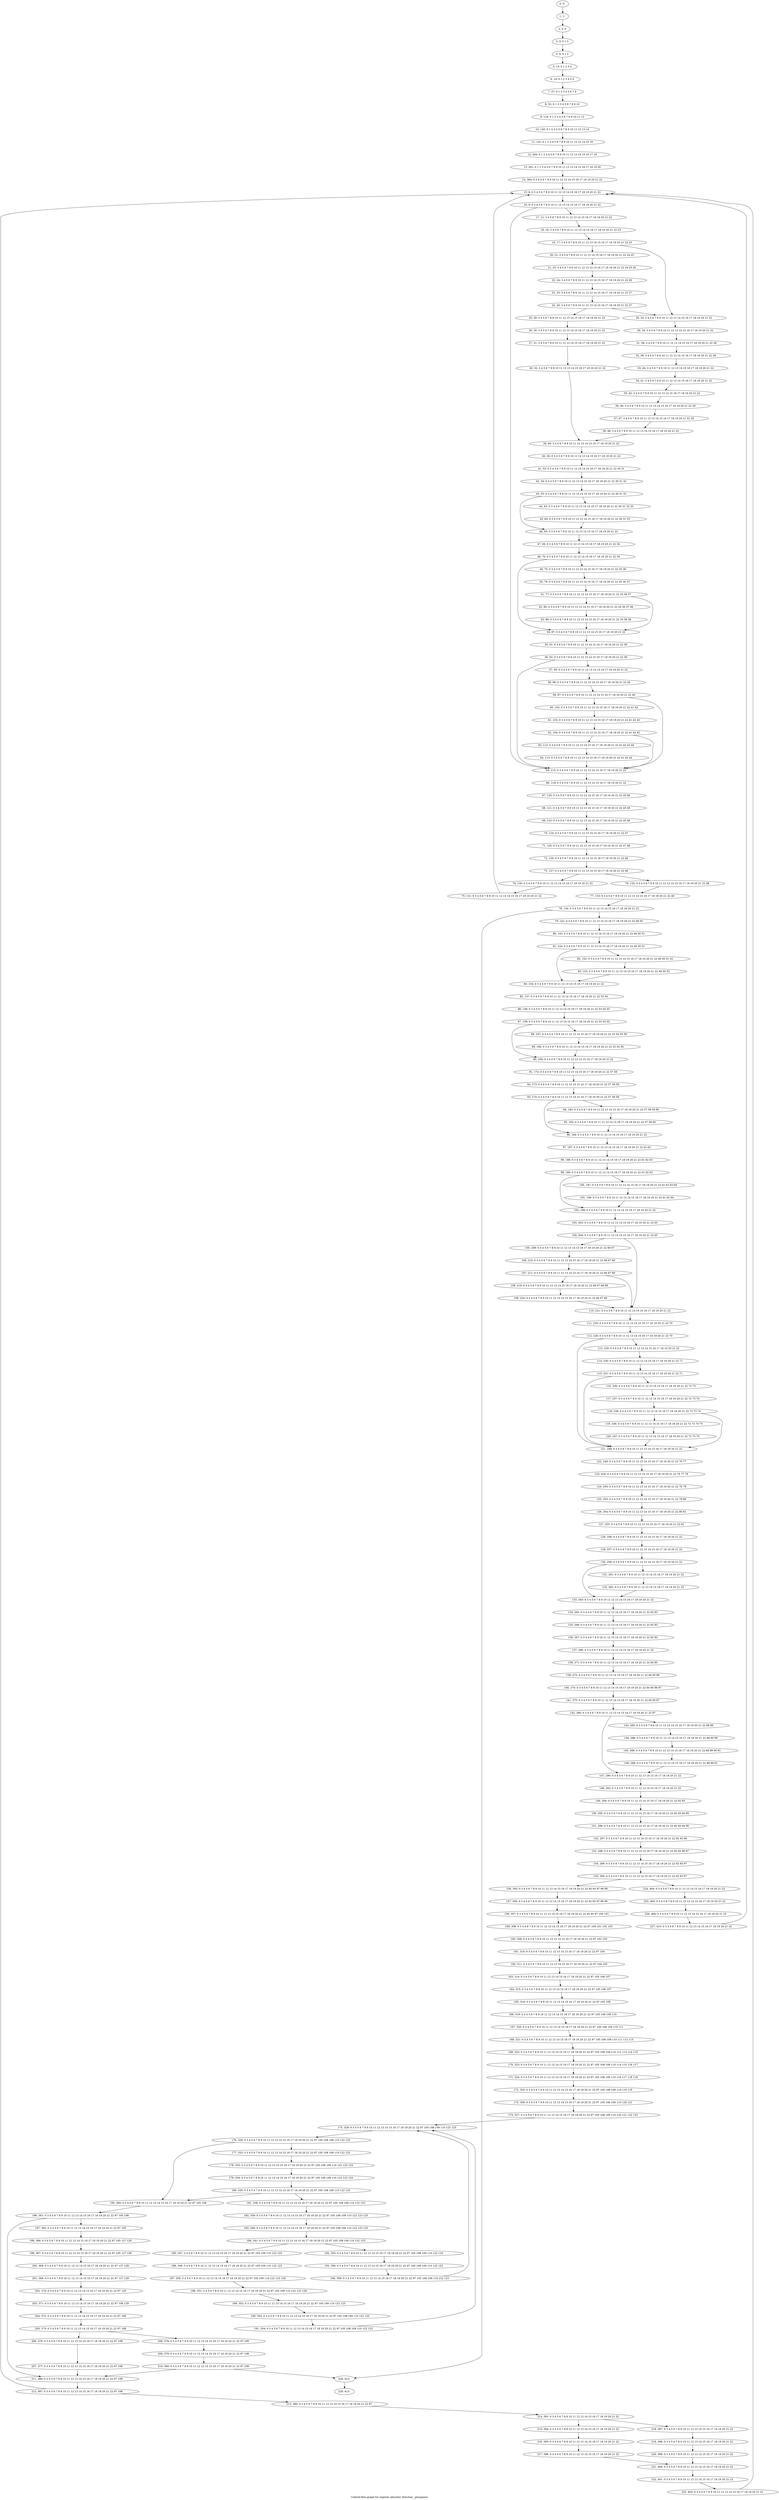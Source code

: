 digraph G {
graph [label="Control-flow-graph for register allocator (function _playgame)"]
0[label="0, 0: "];
1[label="1, 1: "];
2[label="2, 2: 0 "];
3[label="3, 3: 0 1 2 "];
4[label="4, 4: 0 1 2 "];
5[label="5, 13: 0 1 2 3 4 "];
6[label="6, 14: 0 1 2 3 4 5 6 "];
7[label="7, 37: 0 1 2 3 4 5 6 7 8 "];
8[label="8, 52: 0 1 2 3 4 5 6 7 8 9 10 "];
9[label="9, 118: 0 1 2 3 4 5 6 7 8 9 10 11 12 "];
10[label="10, 140: 0 1 2 3 4 5 6 7 8 9 10 11 12 13 14 "];
11[label="11, 141: 0 1 2 3 4 5 6 7 8 9 10 11 12 13 14 15 16 "];
12[label="12, 264: 0 1 2 3 4 5 6 7 8 9 10 11 12 13 14 15 16 17 18 "];
13[label="13, 291: 0 1 2 3 4 5 6 7 8 9 10 11 12 13 14 15 16 17 18 19 20 "];
14[label="14, 364: 0 3 4 5 6 7 8 9 10 11 12 13 14 15 16 17 18 19 20 21 22 "];
15[label="15, 8: 0 3 4 5 6 7 8 9 10 11 12 13 14 15 16 17 18 19 20 21 22 "];
16[label="16, 9: 0 3 4 5 6 7 8 9 10 11 12 13 14 15 16 17 18 19 20 21 22 "];
17[label="17, 12: 3 4 5 6 7 8 9 10 11 12 13 14 15 16 17 18 19 20 21 22 "];
18[label="18, 16: 3 4 5 6 7 8 9 10 11 12 13 14 15 16 17 18 19 20 21 22 23 "];
19[label="19, 17: 3 4 5 6 7 8 9 10 11 12 13 14 15 16 17 18 19 20 21 22 23 "];
20[label="20, 21: 3 4 5 6 7 8 9 10 11 12 13 14 15 16 17 18 19 20 21 22 24 25 "];
21[label="21, 23: 3 4 5 6 7 8 9 10 11 12 13 14 15 16 17 18 19 20 21 22 24 25 26 "];
22[label="22, 24: 3 4 5 6 7 8 9 10 11 12 13 14 15 16 17 18 19 20 21 22 26 "];
23[label="23, 25: 3 4 5 6 7 8 9 10 11 12 13 14 15 16 17 18 19 20 21 22 27 "];
24[label="24, 26: 3 4 5 6 7 8 9 10 11 12 13 14 15 16 17 18 19 20 21 22 27 "];
25[label="25, 29: 3 4 5 6 7 8 9 10 11 12 13 14 15 16 17 18 19 20 21 22 "];
26[label="26, 30: 3 4 5 6 7 8 9 10 11 12 13 14 15 16 17 18 19 20 21 22 "];
27[label="27, 31: 3 4 5 6 7 8 9 10 11 12 13 14 15 16 17 18 19 20 21 22 "];
28[label="28, 32: 3 4 5 6 7 8 9 10 11 12 13 14 15 16 17 18 19 20 21 22 "];
29[label="29, 33: 3 4 5 6 7 8 9 10 11 12 13 14 15 16 17 18 19 20 21 22 "];
30[label="30, 34: 3 4 5 6 7 8 9 10 11 12 13 14 15 16 17 18 19 20 21 22 "];
31[label="31, 38: 3 4 5 6 7 8 9 10 11 12 13 14 15 16 17 18 19 20 21 22 28 "];
32[label="32, 39: 3 4 5 6 7 8 9 10 11 12 13 14 15 16 17 18 19 20 21 22 28 "];
33[label="33, 40: 3 4 5 6 7 8 9 10 11 12 13 14 15 16 17 18 19 20 21 22 "];
34[label="34, 41: 3 4 5 6 7 8 9 10 11 12 13 14 15 16 17 18 19 20 21 22 "];
35[label="35, 42: 3 4 5 6 7 8 9 10 11 12 13 14 15 16 17 18 19 20 21 22 "];
36[label="36, 46: 3 4 5 6 7 8 9 10 11 12 13 14 15 16 17 18 19 20 21 22 29 "];
37[label="37, 47: 3 4 5 6 7 8 9 10 11 12 13 14 15 16 17 18 19 20 21 22 29 "];
38[label="38, 48: 3 4 5 6 7 8 9 10 11 12 13 14 15 16 17 18 19 20 21 22 "];
39[label="39, 49: 3 4 5 6 7 8 9 10 11 12 13 14 15 16 17 18 19 20 21 22 "];
40[label="40, 50: 0 3 4 5 6 7 8 9 10 11 12 13 14 15 16 17 18 19 20 21 22 "];
41[label="41, 53: 0 3 4 5 6 7 8 9 10 11 12 13 14 15 16 17 18 19 20 21 22 30 31 "];
42[label="42, 54: 0 3 4 5 6 7 8 9 10 11 12 13 14 15 16 17 18 19 20 21 22 30 31 32 "];
43[label="43, 55: 0 3 4 5 6 7 8 9 10 11 12 13 14 15 16 17 18 19 20 21 22 30 31 32 "];
44[label="44, 63: 0 3 4 5 6 7 8 9 10 11 12 13 14 15 16 17 18 19 20 21 22 30 31 32 33 "];
45[label="45, 64: 0 3 4 5 6 7 8 9 10 11 12 13 14 15 16 17 18 19 20 21 22 30 31 33 "];
46[label="46, 65: 0 3 4 5 6 7 8 9 10 11 12 13 14 15 16 17 18 19 20 21 22 "];
47[label="47, 69: 0 3 4 5 6 7 8 9 10 11 12 13 14 15 16 17 18 19 20 21 22 34 "];
48[label="48, 70: 0 3 4 5 6 7 8 9 10 11 12 13 14 15 16 17 18 19 20 21 22 34 "];
49[label="49, 75: 0 3 4 5 6 7 8 9 10 11 12 13 14 15 16 17 18 19 20 21 22 35 36 "];
50[label="50, 76: 0 3 4 5 6 7 8 9 10 11 12 13 14 15 16 17 18 19 20 21 22 35 36 37 "];
51[label="51, 77: 0 3 4 5 6 7 8 9 10 11 12 13 14 15 16 17 18 19 20 21 22 35 36 37 "];
52[label="52, 85: 0 3 4 5 6 7 8 9 10 11 12 13 14 15 16 17 18 19 20 21 22 35 36 37 38 "];
53[label="53, 86: 0 3 4 5 6 7 8 9 10 11 12 13 14 15 16 17 18 19 20 21 22 35 36 38 "];
54[label="54, 87: 0 3 4 5 6 7 8 9 10 11 12 13 14 15 16 17 18 19 20 21 22 "];
55[label="55, 91: 0 3 4 5 6 7 8 9 10 11 12 13 14 15 16 17 18 19 20 21 22 39 "];
56[label="56, 92: 0 3 4 5 6 7 8 9 10 11 12 13 14 15 16 17 18 19 20 21 22 39 "];
57[label="57, 95: 0 3 4 5 6 7 8 9 10 11 12 13 14 15 16 17 18 19 20 21 22 "];
58[label="58, 96: 0 3 4 5 6 7 8 9 10 11 12 13 14 15 16 17 18 19 20 21 22 40 "];
59[label="59, 97: 0 3 4 5 6 7 8 9 10 11 12 13 14 15 16 17 18 19 20 21 22 40 "];
60[label="60, 102: 0 3 4 5 6 7 8 9 10 11 12 13 14 15 16 17 18 19 20 21 22 41 42 "];
61[label="61, 103: 0 3 4 5 6 7 8 9 10 11 12 13 14 15 16 17 18 19 20 21 22 41 42 43 "];
62[label="62, 104: 0 3 4 5 6 7 8 9 10 11 12 13 14 15 16 17 18 19 20 21 22 41 42 43 "];
63[label="63, 112: 0 3 4 5 6 7 8 9 10 11 12 13 14 15 16 17 18 19 20 21 22 41 42 43 44 "];
64[label="64, 113: 0 3 4 5 6 7 8 9 10 11 12 13 14 15 16 17 18 19 20 21 22 41 42 44 "];
65[label="65, 115: 0 3 4 5 6 7 8 9 10 11 12 13 14 15 16 17 18 19 20 21 22 "];
66[label="66, 119: 0 3 4 5 6 7 8 9 10 11 12 13 14 15 16 17 18 19 20 21 22 "];
67[label="67, 120: 0 3 4 5 6 7 8 9 10 11 12 13 14 15 16 17 18 19 20 21 22 45 46 "];
68[label="68, 121: 0 3 4 5 6 7 8 9 10 11 12 13 14 15 16 17 18 19 20 21 22 45 46 "];
69[label="69, 123: 0 3 4 5 6 7 8 9 10 11 12 13 14 15 16 17 18 19 20 21 22 45 46 "];
70[label="70, 124: 0 3 4 5 6 7 8 9 10 11 12 13 14 15 16 17 18 19 20 21 22 47 "];
71[label="71, 125: 0 3 4 5 6 7 8 9 10 11 12 13 14 15 16 17 18 19 20 21 22 47 48 "];
72[label="72, 126: 0 3 4 5 6 7 8 9 10 11 12 13 14 15 16 17 18 19 20 21 22 48 "];
73[label="73, 127: 0 3 4 5 6 7 8 9 10 11 12 13 14 15 16 17 18 19 20 21 22 48 "];
74[label="74, 130: 0 3 4 5 6 7 8 9 10 11 12 13 14 15 16 17 18 19 20 21 22 "];
75[label="75, 131: 0 3 4 5 6 7 8 9 10 11 12 13 14 15 16 17 18 19 20 21 22 "];
76[label="76, 132: 0 3 4 5 6 7 8 9 10 11 12 13 14 15 16 17 18 19 20 21 22 48 "];
77[label="77, 133: 0 3 4 5 6 7 8 9 10 11 12 13 14 15 16 17 18 19 20 21 22 48 "];
78[label="78, 134: 0 3 4 5 6 7 8 9 10 11 12 13 14 15 16 17 18 19 20 21 22 "];
79[label="79, 142: 0 3 4 5 6 7 8 9 10 11 12 13 14 15 16 17 18 19 20 21 22 49 50 "];
80[label="80, 143: 0 3 4 5 6 7 8 9 10 11 12 13 14 15 16 17 18 19 20 21 22 49 50 51 "];
81[label="81, 144: 0 3 4 5 6 7 8 9 10 11 12 13 14 15 16 17 18 19 20 21 22 49 50 51 "];
82[label="82, 152: 0 3 4 5 6 7 8 9 10 11 12 13 14 15 16 17 18 19 20 21 22 49 50 51 52 "];
83[label="83, 153: 0 3 4 5 6 7 8 9 10 11 12 13 14 15 16 17 18 19 20 21 22 49 50 52 "];
84[label="84, 154: 0 3 4 5 6 7 8 9 10 11 12 13 14 15 16 17 18 19 20 21 22 "];
85[label="85, 157: 0 3 4 5 6 7 8 9 10 11 12 13 14 15 16 17 18 19 20 21 22 53 54 "];
86[label="86, 158: 0 3 4 5 6 7 8 9 10 11 12 13 14 15 16 17 18 19 20 21 22 53 54 55 "];
87[label="87, 159: 0 3 4 5 6 7 8 9 10 11 12 13 14 15 16 17 18 19 20 21 22 53 54 55 "];
88[label="88, 167: 0 3 4 5 6 7 8 9 10 11 12 13 14 15 16 17 18 19 20 21 22 53 54 55 56 "];
89[label="89, 168: 0 3 4 5 6 7 8 9 10 11 12 13 14 15 16 17 18 19 20 21 22 53 54 56 "];
90[label="90, 169: 0 3 4 5 6 7 8 9 10 11 12 13 14 15 16 17 18 19 20 21 22 "];
91[label="91, 172: 0 3 4 5 6 7 8 9 10 11 12 13 14 15 16 17 18 19 20 21 22 57 58 "];
92[label="92, 173: 0 3 4 5 6 7 8 9 10 11 12 13 14 15 16 17 18 19 20 21 22 57 58 59 "];
93[label="93, 174: 0 3 4 5 6 7 8 9 10 11 12 13 14 15 16 17 18 19 20 21 22 57 58 59 "];
94[label="94, 182: 0 3 4 5 6 7 8 9 10 11 12 13 14 15 16 17 18 19 20 21 22 57 58 59 60 "];
95[label="95, 183: 0 3 4 5 6 7 8 9 10 11 12 13 14 15 16 17 18 19 20 21 22 57 58 60 "];
96[label="96, 184: 0 3 4 5 6 7 8 9 10 11 12 13 14 15 16 17 18 19 20 21 22 "];
97[label="97, 187: 0 3 4 5 6 7 8 9 10 11 12 13 14 15 16 17 18 19 20 21 22 61 62 "];
98[label="98, 188: 0 3 4 5 6 7 8 9 10 11 12 13 14 15 16 17 18 19 20 21 22 61 62 63 "];
99[label="99, 189: 0 3 4 5 6 7 8 9 10 11 12 13 14 15 16 17 18 19 20 21 22 61 62 63 "];
100[label="100, 197: 0 3 4 5 6 7 8 9 10 11 12 13 14 15 16 17 18 19 20 21 22 61 62 63 64 "];
101[label="101, 198: 0 3 4 5 6 7 8 9 10 11 12 13 14 15 16 17 18 19 20 21 22 61 62 64 "];
102[label="102, 199: 0 3 4 5 6 7 8 9 10 11 12 13 14 15 16 17 18 19 20 21 22 "];
103[label="103, 203: 0 3 4 5 6 7 8 9 10 11 12 13 14 15 16 17 18 19 20 21 22 65 "];
104[label="104, 204: 0 3 4 5 6 7 8 9 10 11 12 13 14 15 16 17 18 19 20 21 22 65 "];
105[label="105, 209: 0 3 4 5 6 7 8 9 10 11 12 13 14 15 16 17 18 19 20 21 22 66 67 "];
106[label="106, 210: 0 3 4 5 6 7 8 9 10 11 12 13 14 15 16 17 18 19 20 21 22 66 67 68 "];
107[label="107, 211: 0 3 4 5 6 7 8 9 10 11 12 13 14 15 16 17 18 19 20 21 22 66 67 68 "];
108[label="108, 219: 0 3 4 5 6 7 8 9 10 11 12 13 14 15 16 17 18 19 20 21 22 66 67 68 69 "];
109[label="109, 220: 0 3 4 5 6 7 8 9 10 11 12 13 14 15 16 17 18 19 20 21 22 66 67 69 "];
110[label="110, 221: 0 3 4 5 6 7 8 9 10 11 12 13 14 15 16 17 18 19 20 21 22 "];
111[label="111, 225: 0 3 4 5 6 7 8 9 10 11 12 13 14 15 16 17 18 19 20 21 22 70 "];
112[label="112, 226: 0 3 4 5 6 7 8 9 10 11 12 13 14 15 16 17 18 19 20 21 22 70 "];
113[label="113, 229: 0 3 4 5 6 7 8 9 10 11 12 13 14 15 16 17 18 19 20 21 22 "];
114[label="114, 230: 0 3 4 5 6 7 8 9 10 11 12 13 14 15 16 17 18 19 20 21 22 71 "];
115[label="115, 231: 0 3 4 5 6 7 8 9 10 11 12 13 14 15 16 17 18 19 20 21 22 71 "];
116[label="116, 236: 0 3 4 5 6 7 8 9 10 11 12 13 14 15 16 17 18 19 20 21 22 72 73 "];
117[label="117, 237: 0 3 4 5 6 7 8 9 10 11 12 13 14 15 16 17 18 19 20 21 22 72 73 74 "];
118[label="118, 238: 0 3 4 5 6 7 8 9 10 11 12 13 14 15 16 17 18 19 20 21 22 72 73 74 "];
119[label="119, 246: 0 3 4 5 6 7 8 9 10 11 12 13 14 15 16 17 18 19 20 21 22 72 73 74 75 "];
120[label="120, 247: 0 3 4 5 6 7 8 9 10 11 12 13 14 15 16 17 18 19 20 21 22 72 73 75 "];
121[label="121, 248: 0 3 4 5 6 7 8 9 10 11 12 13 14 15 16 17 18 19 20 21 22 "];
122[label="122, 249: 0 3 4 5 6 7 8 9 10 11 12 13 14 15 16 17 18 19 20 21 22 76 77 "];
123[label="123, 416: 0 3 4 5 6 7 8 9 10 11 12 13 14 15 16 17 18 19 20 21 22 76 77 78 "];
124[label="124, 250: 0 3 4 5 6 7 8 9 10 11 12 13 14 15 16 17 18 19 20 21 22 78 79 "];
125[label="125, 253: 0 3 4 5 6 7 8 9 10 11 12 13 14 15 16 17 18 19 20 21 22 79 80 "];
126[label="126, 254: 0 3 4 5 6 7 8 9 10 11 12 13 14 15 16 17 18 19 20 21 22 80 81 "];
127[label="127, 255: 0 3 4 5 6 7 8 9 10 11 12 13 14 15 16 17 18 19 20 21 22 81 "];
128[label="128, 256: 0 3 4 5 6 7 8 9 10 11 12 13 14 15 16 17 18 19 20 21 22 "];
129[label="129, 257: 0 3 4 5 6 7 8 9 10 11 12 13 14 15 16 17 18 19 20 21 22 "];
130[label="130, 258: 0 3 4 5 6 7 8 9 10 11 12 13 14 15 16 17 18 19 20 21 22 "];
131[label="131, 261: 0 3 4 5 6 7 8 9 10 11 12 13 14 15 16 17 18 19 20 21 22 "];
132[label="132, 262: 0 3 4 5 6 7 8 9 10 11 12 13 14 15 16 17 18 19 20 21 22 "];
133[label="133, 263: 0 3 4 5 6 7 8 9 10 11 12 13 14 15 16 17 18 19 20 21 22 "];
134[label="134, 265: 0 3 4 5 6 7 8 9 10 11 12 13 14 15 16 17 18 19 20 21 22 82 83 "];
135[label="135, 266: 0 3 4 5 6 7 8 9 10 11 12 13 14 15 16 17 18 19 20 21 22 82 83 "];
136[label="136, 267: 0 3 4 5 6 7 8 9 10 11 12 13 14 15 16 17 18 19 20 21 22 82 83 "];
137[label="137, 268: 0 3 4 5 6 7 8 9 10 11 12 13 14 15 16 17 18 19 20 21 22 "];
138[label="138, 271: 0 3 4 5 6 7 8 9 10 11 12 13 14 15 16 17 18 19 20 21 22 84 85 "];
139[label="139, 272: 0 3 4 5 6 7 8 9 10 11 12 13 14 15 16 17 18 19 20 21 22 84 85 86 "];
140[label="140, 274: 0 3 4 5 6 7 8 9 10 11 12 13 14 15 16 17 18 19 20 21 22 84 85 86 87 "];
141[label="141, 275: 0 3 4 5 6 7 8 9 10 11 12 13 14 15 16 17 18 19 20 21 22 84 85 87 "];
142[label="142, 280: 0 3 4 5 6 7 8 9 10 11 12 13 14 15 16 17 18 19 20 21 22 87 "];
143[label="143, 285: 0 3 4 5 6 7 8 9 10 11 12 13 14 15 16 17 18 19 20 21 22 88 89 "];
144[label="144, 286: 0 3 4 5 6 7 8 9 10 11 12 13 14 15 16 17 18 19 20 21 22 88 89 90 "];
145[label="145, 288: 0 3 4 5 6 7 8 9 10 11 12 13 14 15 16 17 18 19 20 21 22 88 89 90 91 "];
146[label="146, 289: 0 3 4 5 6 7 8 9 10 11 12 13 14 15 16 17 18 19 20 21 22 88 89 91 "];
147[label="147, 290: 0 3 4 5 6 7 8 9 10 11 12 13 14 15 16 17 18 19 20 21 22 "];
148[label="148, 292: 0 3 4 5 6 7 8 9 10 11 12 13 14 15 16 17 18 19 20 21 22 "];
149[label="149, 294: 0 3 4 5 6 7 8 9 10 11 12 13 14 15 16 17 18 19 20 21 22 92 93 "];
150[label="150, 295: 0 3 4 5 6 7 8 9 10 11 12 13 14 15 16 17 18 19 20 21 22 92 93 94 95 "];
151[label="151, 296: 0 3 4 5 6 7 8 9 10 11 12 13 14 15 16 17 18 19 20 21 22 92 93 94 95 "];
152[label="152, 297: 0 3 4 5 6 7 8 9 10 11 12 13 14 15 16 17 18 19 20 21 22 92 93 96 "];
153[label="153, 298: 0 3 4 5 6 7 8 9 10 11 12 13 14 15 16 17 18 19 20 21 22 92 93 96 97 "];
154[label="154, 299: 0 3 4 5 6 7 8 9 10 11 12 13 14 15 16 17 18 19 20 21 22 92 93 97 "];
155[label="155, 300: 0 3 4 5 6 7 8 9 10 11 12 13 14 15 16 17 18 19 20 21 22 92 93 97 "];
156[label="156, 305: 0 3 4 5 6 7 8 9 10 11 12 13 14 15 16 17 18 19 20 21 22 92 93 97 98 99 "];
157[label="157, 306: 0 3 4 5 6 7 8 9 10 11 12 13 14 15 16 17 18 19 20 21 22 92 93 97 98 99 "];
158[label="158, 307: 0 3 4 5 6 7 8 9 10 11 12 13 14 15 16 17 18 19 20 21 22 92 93 97 100 101 "];
159[label="159, 308: 0 3 4 5 6 7 8 9 10 11 12 13 14 15 16 17 18 19 20 21 22 97 100 101 102 103 "];
160[label="160, 309: 0 3 4 5 6 7 8 9 10 11 12 13 14 15 16 17 18 19 20 21 22 97 102 103 "];
161[label="161, 310: 0 3 4 5 6 7 8 9 10 11 12 13 14 15 16 17 18 19 20 21 22 97 104 "];
162[label="162, 311: 0 3 4 5 6 7 8 9 10 11 12 13 14 15 16 17 18 19 20 21 22 97 104 105 "];
163[label="163, 314: 0 3 4 5 6 7 8 9 10 11 12 13 14 15 16 17 18 19 20 21 22 97 105 106 107 "];
164[label="164, 315: 0 3 4 5 6 7 8 9 10 11 12 13 14 15 16 17 18 19 20 21 22 97 105 106 107 "];
165[label="165, 316: 0 3 4 5 6 7 8 9 10 11 12 13 14 15 16 17 18 19 20 21 22 97 105 108 "];
166[label="166, 319: 0 3 4 5 6 7 8 9 10 11 12 13 14 15 16 17 18 19 20 21 22 97 105 108 109 110 "];
167[label="167, 320: 0 3 4 5 6 7 8 9 10 11 12 13 14 15 16 17 18 19 20 21 22 97 105 108 109 110 111 "];
168[label="168, 321: 0 3 4 5 6 7 8 9 10 11 12 13 14 15 16 17 18 19 20 21 22 97 105 108 109 110 111 112 113 "];
169[label="169, 322: 0 3 4 5 6 7 8 9 10 11 12 13 14 15 16 17 18 19 20 21 22 97 105 108 109 110 112 113 114 115 "];
170[label="170, 323: 0 3 4 5 6 7 8 9 10 11 12 13 14 15 16 17 18 19 20 21 22 97 105 108 109 110 114 115 116 117 "];
171[label="171, 324: 0 3 4 5 6 7 8 9 10 11 12 13 14 15 16 17 18 19 20 21 22 97 105 108 109 110 116 117 118 119 "];
172[label="172, 325: 0 3 4 5 6 7 8 9 10 11 12 13 14 15 16 17 18 19 20 21 22 97 105 108 109 110 118 119 "];
173[label="173, 326: 0 3 4 5 6 7 8 9 10 11 12 13 14 15 16 17 18 19 20 21 22 97 105 108 109 110 120 121 "];
174[label="174, 327: 0 3 4 5 6 7 8 9 10 11 12 13 14 15 16 17 18 19 20 21 22 97 105 108 109 110 120 121 122 123 "];
175[label="175, 328: 0 3 4 5 6 7 8 9 10 11 12 13 14 15 16 17 18 19 20 21 22 97 105 108 109 110 122 123 "];
176[label="176, 329: 0 3 4 5 6 7 8 9 10 11 12 13 14 15 16 17 18 19 20 21 22 97 105 108 109 110 122 123 "];
177[label="177, 332: 0 3 4 5 6 7 8 9 10 11 12 13 14 15 16 17 18 19 20 21 22 97 105 108 109 110 122 123 "];
178[label="178, 333: 0 3 4 5 6 7 8 9 10 11 12 13 14 15 16 17 18 19 20 21 22 97 105 108 109 110 122 123 124 "];
179[label="179, 334: 0 3 4 5 6 7 8 9 10 11 12 13 14 15 16 17 18 19 20 21 22 97 105 108 109 110 122 123 124 "];
180[label="180, 335: 0 3 4 5 6 7 8 9 10 11 12 13 14 15 16 17 18 19 20 21 22 97 105 108 109 110 122 123 "];
181[label="181, 338: 0 3 4 5 6 7 8 9 10 11 12 13 14 15 16 17 18 19 20 21 22 97 105 108 109 110 122 123 "];
182[label="182, 339: 0 3 4 5 6 7 8 9 10 11 12 13 14 15 16 17 18 19 20 21 22 97 105 108 109 110 122 123 125 "];
183[label="183, 340: 0 3 4 5 6 7 8 9 10 11 12 13 14 15 16 17 18 19 20 21 22 97 105 108 109 110 122 123 125 "];
184[label="184, 341: 0 3 4 5 6 7 8 9 10 11 12 13 14 15 16 17 18 19 20 21 22 97 105 108 109 110 122 123 "];
185[label="185, 347: 3 4 5 6 7 8 9 10 11 12 13 14 15 16 17 18 19 20 21 22 97 105 109 110 122 123 "];
186[label="186, 349: 3 4 5 6 7 8 9 10 11 12 13 14 15 16 17 18 19 20 21 22 97 105 109 110 122 123 "];
187[label="187, 350: 3 4 5 6 7 8 9 10 11 12 13 14 15 16 17 18 19 20 21 22 97 105 109 110 122 123 126 "];
188[label="188, 351: 3 4 5 6 7 8 9 10 11 12 13 14 15 16 17 18 19 20 21 22 97 105 109 110 122 123 126 "];
189[label="189, 352: 0 3 4 5 6 7 8 9 10 11 12 13 14 15 16 17 18 19 20 21 22 97 105 109 110 122 123 "];
190[label="190, 353: 0 3 4 5 6 7 8 9 10 11 12 13 14 15 16 17 18 19 20 21 22 97 105 108 109 110 122 123 "];
191[label="191, 354: 0 3 4 5 6 7 8 9 10 11 12 13 14 15 16 17 18 19 20 21 22 97 105 108 109 110 122 123 "];
192[label="192, 355: 0 3 4 5 6 7 8 9 10 11 12 13 14 15 16 17 18 19 20 21 22 97 105 108 109 110 122 123 "];
193[label="193, 356: 0 3 4 5 6 7 8 9 10 11 12 13 14 15 16 17 18 19 20 21 22 97 105 108 109 110 122 123 "];
194[label="194, 359: 0 3 4 5 6 7 8 9 10 11 12 13 14 15 16 17 18 19 20 21 22 97 105 108 109 110 122 123 "];
195[label="195, 360: 0 3 4 5 6 7 8 9 10 11 12 13 14 15 16 17 18 19 20 21 22 97 105 108 "];
196[label="196, 361: 0 3 4 5 6 7 8 9 10 11 12 13 14 15 16 17 18 19 20 21 22 97 105 108 "];
197[label="197, 365: 0 3 4 5 6 7 8 9 10 11 12 13 14 15 16 17 18 19 20 21 22 97 105 "];
198[label="198, 366: 0 3 4 5 6 7 8 9 10 11 12 13 14 15 16 17 18 19 20 21 22 97 105 127 128 "];
199[label="199, 367: 0 3 4 5 6 7 8 9 10 11 12 13 14 15 16 17 18 19 20 21 22 97 105 127 128 "];
200[label="200, 368: 0 3 4 5 6 7 8 9 10 11 12 13 14 15 16 17 18 19 20 21 22 97 127 128 "];
201[label="201, 369: 0 3 4 5 6 7 8 9 10 11 12 13 14 15 16 17 18 19 20 21 22 97 127 128 "];
202[label="202, 370: 0 3 4 5 6 7 8 9 10 11 12 13 14 15 16 17 18 19 20 21 22 97 129 "];
203[label="203, 371: 0 3 4 5 6 7 8 9 10 11 12 13 14 15 16 17 18 19 20 21 22 97 108 129 "];
204[label="204, 372: 0 3 4 5 6 7 8 9 10 11 12 13 14 15 16 17 18 19 20 21 22 97 108 "];
205[label="205, 373: 0 3 4 5 6 7 8 9 10 11 12 13 14 15 16 17 18 19 20 21 22 97 108 "];
206[label="206, 376: 0 3 4 5 6 7 8 9 10 11 12 13 14 15 16 17 18 19 20 21 22 97 108 "];
207[label="207, 377: 0 3 4 5 6 7 8 9 10 11 12 13 14 15 16 17 18 19 20 21 22 97 108 "];
208[label="208, 378: 0 3 4 5 6 7 8 9 10 11 12 13 14 15 16 17 18 19 20 21 22 97 108 "];
209[label="209, 379: 0 3 4 5 6 7 8 9 10 11 12 13 14 15 16 17 18 19 20 21 22 97 108 "];
210[label="210, 380: 0 3 4 5 6 7 8 9 10 11 12 13 14 15 16 17 18 19 20 21 22 97 108 "];
211[label="211, 386: 0 3 4 5 6 7 8 9 10 11 12 13 14 15 16 17 18 19 20 21 22 97 108 "];
212[label="212, 387: 0 3 4 5 6 7 8 9 10 11 12 13 14 15 16 17 18 19 20 21 22 97 108 "];
213[label="213, 390: 0 3 4 5 6 7 8 9 10 11 12 13 14 15 16 17 18 19 20 21 22 97 "];
214[label="214, 391: 0 3 4 5 6 7 8 9 10 11 12 13 14 15 16 17 18 19 20 21 22 "];
215[label="215, 394: 0 3 4 5 6 7 8 9 10 11 12 13 14 15 16 17 18 19 20 21 22 "];
216[label="216, 395: 0 3 4 5 6 7 8 9 10 11 12 13 14 15 16 17 18 19 20 21 22 "];
217[label="217, 396: 0 3 4 5 6 7 8 9 10 11 12 13 14 15 16 17 18 19 20 21 22 "];
218[label="218, 397: 0 3 4 5 6 7 8 9 10 11 12 13 14 15 16 17 18 19 20 21 22 "];
219[label="219, 398: 0 3 4 5 6 7 8 9 10 11 12 13 14 15 16 17 18 19 20 21 22 "];
220[label="220, 399: 0 3 4 5 6 7 8 9 10 11 12 13 14 15 16 17 18 19 20 21 22 "];
221[label="221, 400: 0 3 4 5 6 7 8 9 10 11 12 13 14 15 16 17 18 19 20 21 22 "];
222[label="222, 401: 0 3 4 5 6 7 8 9 10 11 12 13 14 15 16 17 18 19 20 21 22 "];
223[label="223, 403: 0 3 4 5 6 7 8 9 10 11 12 13 14 15 16 17 18 19 20 21 22 "];
224[label="224, 404: 0 3 4 5 6 7 8 9 10 11 12 13 14 15 16 17 18 19 20 21 22 "];
225[label="225, 405: 0 3 4 5 6 7 8 9 10 11 12 13 14 15 16 17 18 19 20 21 22 "];
226[label="226, 406: 0 3 4 5 6 7 8 9 10 11 12 13 14 15 16 17 18 19 20 21 22 "];
227[label="227, 410: 0 3 4 5 6 7 8 9 10 11 12 13 14 15 16 17 18 19 20 21 22 "];
228[label="228, 412: "];
229[label="229, 413: "];
0->1 ;
1->2 ;
2->3 ;
3->4 ;
4->5 ;
5->6 ;
6->7 ;
7->8 ;
8->9 ;
9->10 ;
10->11 ;
11->12 ;
12->13 ;
13->14 ;
14->15 ;
15->16 ;
16->17 ;
16->65 ;
17->18 ;
18->19 ;
19->20 ;
19->29 ;
20->21 ;
21->22 ;
22->23 ;
23->24 ;
24->25 ;
24->29 ;
25->26 ;
26->27 ;
27->28 ;
28->39 ;
29->30 ;
30->31 ;
31->32 ;
32->33 ;
33->34 ;
34->35 ;
35->36 ;
36->37 ;
37->38 ;
38->39 ;
39->40 ;
40->41 ;
41->42 ;
42->43 ;
43->44 ;
43->46 ;
44->45 ;
45->46 ;
46->47 ;
47->48 ;
48->49 ;
48->54 ;
49->50 ;
50->51 ;
51->52 ;
51->54 ;
52->53 ;
53->54 ;
54->55 ;
55->56 ;
56->57 ;
56->65 ;
57->58 ;
58->59 ;
59->60 ;
59->65 ;
60->61 ;
61->62 ;
62->63 ;
62->65 ;
63->64 ;
64->65 ;
65->66 ;
66->67 ;
67->68 ;
68->69 ;
69->70 ;
70->71 ;
71->72 ;
72->73 ;
73->74 ;
73->76 ;
74->75 ;
75->15 ;
76->77 ;
77->78 ;
78->79 ;
78->228 ;
79->80 ;
80->81 ;
81->82 ;
81->84 ;
82->83 ;
83->84 ;
84->85 ;
85->86 ;
86->87 ;
87->88 ;
87->90 ;
88->89 ;
89->90 ;
90->91 ;
91->92 ;
92->93 ;
93->94 ;
93->96 ;
94->95 ;
95->96 ;
96->97 ;
97->98 ;
98->99 ;
99->100 ;
99->102 ;
100->101 ;
101->102 ;
102->103 ;
103->104 ;
104->105 ;
104->110 ;
105->106 ;
106->107 ;
107->108 ;
107->110 ;
108->109 ;
109->110 ;
110->111 ;
111->112 ;
112->113 ;
112->121 ;
113->114 ;
114->115 ;
115->116 ;
115->121 ;
116->117 ;
117->118 ;
118->119 ;
118->121 ;
119->120 ;
120->121 ;
121->122 ;
122->123 ;
123->124 ;
124->125 ;
125->126 ;
126->127 ;
127->128 ;
128->129 ;
129->130 ;
130->131 ;
130->133 ;
131->132 ;
132->133 ;
133->134 ;
134->135 ;
135->136 ;
136->137 ;
137->138 ;
138->139 ;
139->140 ;
140->141 ;
141->142 ;
142->143 ;
142->147 ;
143->144 ;
144->145 ;
145->146 ;
146->147 ;
147->148 ;
148->149 ;
149->150 ;
150->151 ;
151->152 ;
152->153 ;
153->154 ;
154->155 ;
155->156 ;
155->224 ;
156->157 ;
157->158 ;
158->159 ;
159->160 ;
160->161 ;
161->162 ;
162->163 ;
163->164 ;
164->165 ;
165->166 ;
166->167 ;
167->168 ;
168->169 ;
169->170 ;
170->171 ;
171->172 ;
172->173 ;
173->174 ;
174->175 ;
175->176 ;
176->177 ;
176->195 ;
177->178 ;
178->179 ;
179->180 ;
180->181 ;
180->195 ;
181->182 ;
182->183 ;
183->184 ;
184->185 ;
184->192 ;
185->186 ;
186->187 ;
187->188 ;
188->189 ;
189->190 ;
190->191 ;
191->175 ;
192->193 ;
193->194 ;
194->175 ;
195->196 ;
196->197 ;
196->211 ;
197->198 ;
198->199 ;
199->200 ;
200->201 ;
201->202 ;
202->203 ;
203->204 ;
204->205 ;
205->206 ;
205->208 ;
206->207 ;
207->211 ;
208->209 ;
209->210 ;
210->211 ;
210->228 ;
211->212 ;
212->213 ;
212->15 ;
213->214 ;
214->215 ;
214->218 ;
215->216 ;
216->217 ;
217->221 ;
218->219 ;
219->220 ;
220->221 ;
221->222 ;
222->223 ;
223->15 ;
224->225 ;
225->226 ;
226->227 ;
227->15 ;
228->229 ;
}
